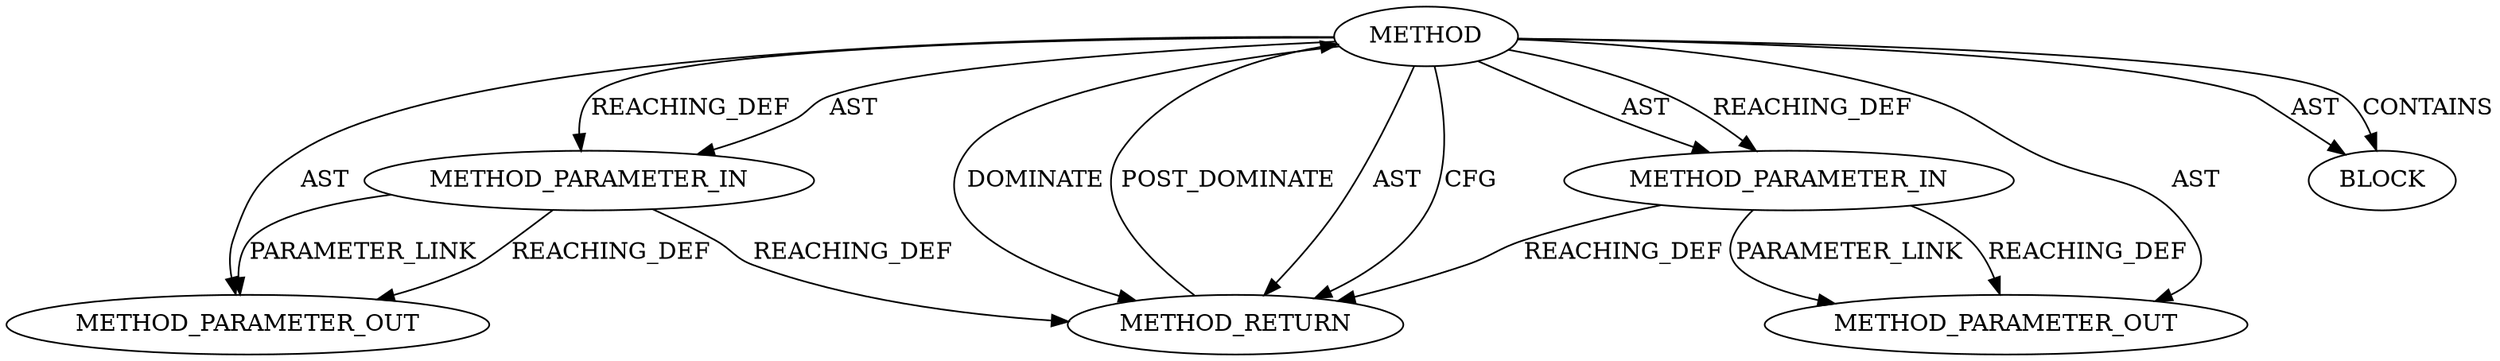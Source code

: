 digraph {
  26290 [label=METHOD AST_PARENT_TYPE="NAMESPACE_BLOCK" AST_PARENT_FULL_NAME="<global>" ORDER=0 CODE="<empty>" FULL_NAME="ssl3_do_write" IS_EXTERNAL=true FILENAME="<empty>" SIGNATURE="" NAME="ssl3_do_write"]
  27518 [label=METHOD_PARAMETER_OUT ORDER=2 CODE="p2" IS_VARIADIC=false TYPE_FULL_NAME="ANY" EVALUATION_STRATEGY="BY_VALUE" INDEX=2 NAME="p2"]
  26291 [label=METHOD_PARAMETER_IN ORDER=1 CODE="p1" IS_VARIADIC=false TYPE_FULL_NAME="ANY" EVALUATION_STRATEGY="BY_VALUE" INDEX=1 NAME="p1"]
  26293 [label=BLOCK ORDER=1 ARGUMENT_INDEX=1 CODE="<empty>" TYPE_FULL_NAME="ANY"]
  26294 [label=METHOD_RETURN ORDER=2 CODE="RET" TYPE_FULL_NAME="ANY" EVALUATION_STRATEGY="BY_VALUE"]
  27517 [label=METHOD_PARAMETER_OUT ORDER=1 CODE="p1" IS_VARIADIC=false TYPE_FULL_NAME="ANY" EVALUATION_STRATEGY="BY_VALUE" INDEX=1 NAME="p1"]
  26292 [label=METHOD_PARAMETER_IN ORDER=2 CODE="p2" IS_VARIADIC=false TYPE_FULL_NAME="ANY" EVALUATION_STRATEGY="BY_VALUE" INDEX=2 NAME="p2"]
  26290 -> 26292 [label=REACHING_DEF VARIABLE=""]
  26290 -> 26292 [label=AST ]
  26291 -> 27517 [label=REACHING_DEF VARIABLE="p1"]
  26292 -> 26294 [label=REACHING_DEF VARIABLE="p2"]
  26290 -> 27518 [label=AST ]
  26294 -> 26290 [label=POST_DOMINATE ]
  26290 -> 26294 [label=DOMINATE ]
  26290 -> 26291 [label=AST ]
  26290 -> 26293 [label=AST ]
  26290 -> 27517 [label=AST ]
  26292 -> 27518 [label=PARAMETER_LINK ]
  26290 -> 26294 [label=AST ]
  26291 -> 27517 [label=PARAMETER_LINK ]
  26292 -> 27518 [label=REACHING_DEF VARIABLE="p2"]
  26290 -> 26294 [label=CFG ]
  26291 -> 26294 [label=REACHING_DEF VARIABLE="p1"]
  26290 -> 26291 [label=REACHING_DEF VARIABLE=""]
  26290 -> 26293 [label=CONTAINS ]
}
